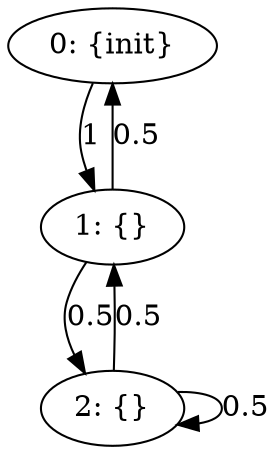 digraph model {
	0 [ label = "0: {init}" ];
	1 [ label = "1: {}" ];
	2 [ label = "2: {}" ];
	0 -> 1 [ label= "1" ];
	1 -> 0 [ label= "0.5" ];
	1 -> 2 [ label= "0.5" ];
	2 -> 1 [ label= "0.5" ];
	2 -> 2 [ label= "0.5" ];
}
